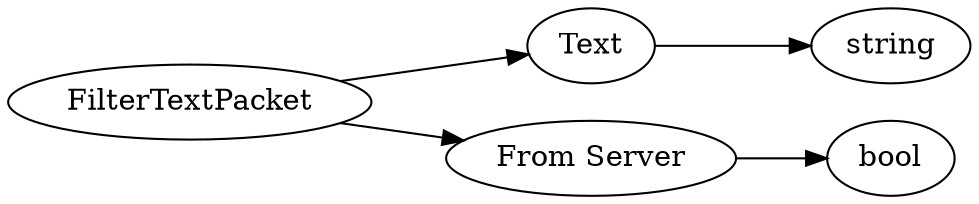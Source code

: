 digraph "FilterTextPacket" {
rankdir = LR
0
0 -> 1
1 -> 2
0 -> 3
3 -> 4

0 [label="FilterTextPacket",comment="name: \"FilterTextPacket\", typeName: \"\", id: 0, branchId: 163, recurseId: -1, attributes: 0, notes: \"\""];
1 [label="Text",comment="name: \"Text\", typeName: \"\", id: 1, branchId: 0, recurseId: -1, attributes: 0, notes: \"\""];
2 [label="string",comment="name: \"string\", typeName: \"\", id: 2, branchId: 0, recurseId: -1, attributes: 512, notes: \"\""];
3 [label="From Server",comment="name: \"From Server\", typeName: \"\", id: 3, branchId: 0, recurseId: -1, attributes: 0, notes: \"Whether this message is a filtered string from the server or a string in need of filtering from the client\""];
4 [label="bool",comment="name: \"bool\", typeName: \"\", id: 4, branchId: 0, recurseId: -1, attributes: 512, notes: \"\""];
{ rank = max;2;4}

}
